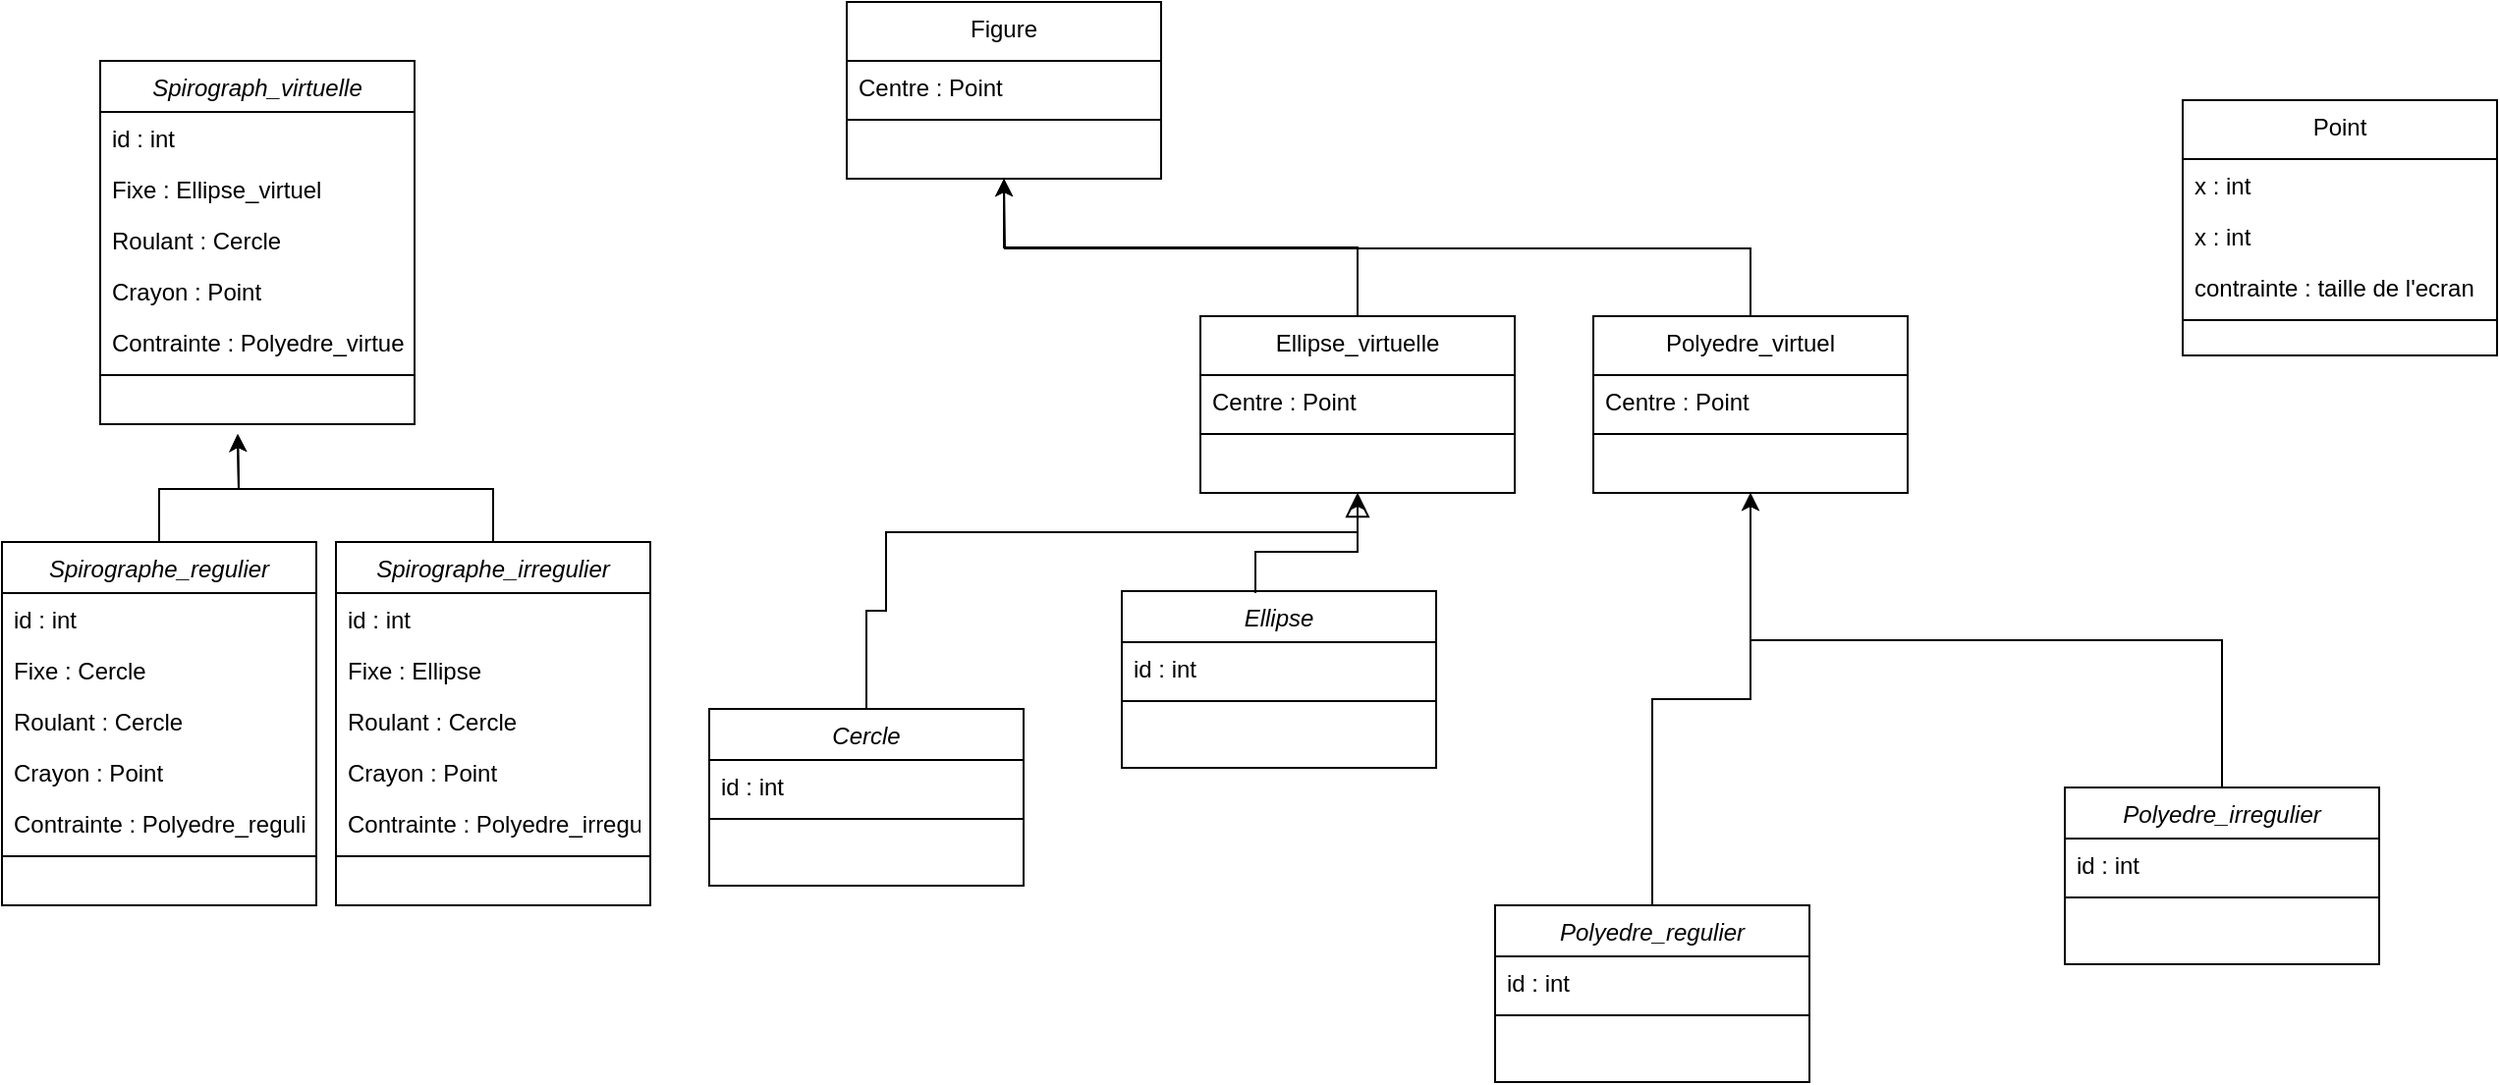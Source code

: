 <mxfile version="24.9.3">
  <diagram id="C5RBs43oDa-KdzZeNtuy" name="Page-1">
    <mxGraphModel dx="441" dy="790" grid="1" gridSize="10" guides="1" tooltips="1" connect="1" arrows="1" fold="1" page="1" pageScale="1" pageWidth="827" pageHeight="1169" math="0" shadow="0">
      <root>
        <mxCell id="WIyWlLk6GJQsqaUBKTNV-0" />
        <mxCell id="WIyWlLk6GJQsqaUBKTNV-1" parent="WIyWlLk6GJQsqaUBKTNV-0" />
        <mxCell id="zkfFHV4jXpPFQw0GAbJ--0" value="Spirograph_virtuelle" style="swimlane;fontStyle=2;align=center;verticalAlign=top;childLayout=stackLayout;horizontal=1;startSize=26;horizontalStack=0;resizeParent=1;resizeLast=0;collapsible=1;marginBottom=0;rounded=0;shadow=0;strokeWidth=1;" parent="WIyWlLk6GJQsqaUBKTNV-1" vertex="1">
          <mxGeometry x="60" y="40" width="160" height="185" as="geometry">
            <mxRectangle x="230" y="140" width="160" height="26" as="alternateBounds" />
          </mxGeometry>
        </mxCell>
        <mxCell id="zkfFHV4jXpPFQw0GAbJ--1" value="id : int" style="text;align=left;verticalAlign=top;spacingLeft=4;spacingRight=4;overflow=hidden;rotatable=0;points=[[0,0.5],[1,0.5]];portConstraint=eastwest;" parent="zkfFHV4jXpPFQw0GAbJ--0" vertex="1">
          <mxGeometry y="26" width="160" height="26" as="geometry" />
        </mxCell>
        <mxCell id="zkfFHV4jXpPFQw0GAbJ--2" value="Fixe : Ellipse_virtuel" style="text;align=left;verticalAlign=top;spacingLeft=4;spacingRight=4;overflow=hidden;rotatable=0;points=[[0,0.5],[1,0.5]];portConstraint=eastwest;rounded=0;shadow=0;html=0;" parent="zkfFHV4jXpPFQw0GAbJ--0" vertex="1">
          <mxGeometry y="52" width="160" height="26" as="geometry" />
        </mxCell>
        <mxCell id="TUDsm-XgNNnCpX9dQ1m_-0" value="Roulant : Cercle" style="text;align=left;verticalAlign=top;spacingLeft=4;spacingRight=4;overflow=hidden;rotatable=0;points=[[0,0.5],[1,0.5]];portConstraint=eastwest;rounded=0;shadow=0;html=0;" parent="zkfFHV4jXpPFQw0GAbJ--0" vertex="1">
          <mxGeometry y="78" width="160" height="26" as="geometry" />
        </mxCell>
        <mxCell id="TUDsm-XgNNnCpX9dQ1m_-1" value="Crayon : Point" style="text;align=left;verticalAlign=top;spacingLeft=4;spacingRight=4;overflow=hidden;rotatable=0;points=[[0,0.5],[1,0.5]];portConstraint=eastwest;rounded=0;shadow=0;html=0;" parent="zkfFHV4jXpPFQw0GAbJ--0" vertex="1">
          <mxGeometry y="104" width="160" height="26" as="geometry" />
        </mxCell>
        <mxCell id="_BAvB3OfVpKcY2HnQEDT-11" value="Contrainte : Polyedre_virtuel" style="text;align=left;verticalAlign=top;spacingLeft=4;spacingRight=4;overflow=hidden;rotatable=0;points=[[0,0.5],[1,0.5]];portConstraint=eastwest;rounded=0;shadow=0;html=0;" vertex="1" parent="zkfFHV4jXpPFQw0GAbJ--0">
          <mxGeometry y="130" width="160" height="26" as="geometry" />
        </mxCell>
        <mxCell id="zkfFHV4jXpPFQw0GAbJ--4" value="" style="line;html=1;strokeWidth=1;align=left;verticalAlign=middle;spacingTop=-1;spacingLeft=3;spacingRight=3;rotatable=0;labelPosition=right;points=[];portConstraint=eastwest;" parent="zkfFHV4jXpPFQw0GAbJ--0" vertex="1">
          <mxGeometry y="156" width="160" height="8" as="geometry" />
        </mxCell>
        <mxCell id="zkfFHV4jXpPFQw0GAbJ--17" value="Figure" style="swimlane;fontStyle=0;align=center;verticalAlign=top;childLayout=stackLayout;horizontal=1;startSize=30;horizontalStack=0;resizeParent=1;resizeLast=0;collapsible=1;marginBottom=0;rounded=0;shadow=0;strokeWidth=1;" parent="WIyWlLk6GJQsqaUBKTNV-1" vertex="1">
          <mxGeometry x="440" y="10" width="160" height="90" as="geometry">
            <mxRectangle x="550" y="140" width="160" height="26" as="alternateBounds" />
          </mxGeometry>
        </mxCell>
        <mxCell id="zkfFHV4jXpPFQw0GAbJ--18" value="Centre : Point" style="text;align=left;verticalAlign=top;spacingLeft=4;spacingRight=4;overflow=hidden;rotatable=0;points=[[0,0.5],[1,0.5]];portConstraint=eastwest;" parent="zkfFHV4jXpPFQw0GAbJ--17" vertex="1">
          <mxGeometry y="30" width="160" height="26" as="geometry" />
        </mxCell>
        <mxCell id="zkfFHV4jXpPFQw0GAbJ--23" value="" style="line;html=1;strokeWidth=1;align=left;verticalAlign=middle;spacingTop=-1;spacingLeft=3;spacingRight=3;rotatable=0;labelPosition=right;points=[];portConstraint=eastwest;" parent="zkfFHV4jXpPFQw0GAbJ--17" vertex="1">
          <mxGeometry y="56" width="160" height="8" as="geometry" />
        </mxCell>
        <mxCell id="TUDsm-XgNNnCpX9dQ1m_-4" value="Ellipse" style="swimlane;fontStyle=2;align=center;verticalAlign=top;childLayout=stackLayout;horizontal=1;startSize=26;horizontalStack=0;resizeParent=1;resizeLast=0;collapsible=1;marginBottom=0;rounded=0;shadow=0;strokeWidth=1;" parent="WIyWlLk6GJQsqaUBKTNV-1" vertex="1">
          <mxGeometry x="580" y="310" width="160" height="90" as="geometry">
            <mxRectangle x="230" y="140" width="160" height="26" as="alternateBounds" />
          </mxGeometry>
        </mxCell>
        <mxCell id="TUDsm-XgNNnCpX9dQ1m_-5" value="id : int" style="text;align=left;verticalAlign=top;spacingLeft=4;spacingRight=4;overflow=hidden;rotatable=0;points=[[0,0.5],[1,0.5]];portConstraint=eastwest;" parent="TUDsm-XgNNnCpX9dQ1m_-4" vertex="1">
          <mxGeometry y="26" width="160" height="26" as="geometry" />
        </mxCell>
        <mxCell id="TUDsm-XgNNnCpX9dQ1m_-9" value="" style="line;html=1;strokeWidth=1;align=left;verticalAlign=middle;spacingTop=-1;spacingLeft=3;spacingRight=3;rotatable=0;labelPosition=right;points=[];portConstraint=eastwest;" parent="TUDsm-XgNNnCpX9dQ1m_-4" vertex="1">
          <mxGeometry y="52" width="160" height="8" as="geometry" />
        </mxCell>
        <mxCell id="TUDsm-XgNNnCpX9dQ1m_-42" style="edgeStyle=orthogonalEdgeStyle;rounded=0;orthogonalLoop=1;jettySize=auto;html=1;exitX=0.5;exitY=0;exitDx=0;exitDy=0;entryX=0.5;entryY=1;entryDx=0;entryDy=0;" parent="WIyWlLk6GJQsqaUBKTNV-1" source="TUDsm-XgNNnCpX9dQ1m_-11" target="_BAvB3OfVpKcY2HnQEDT-19" edge="1">
          <mxGeometry relative="1" as="geometry">
            <mxPoint x="690" y="270" as="targetPoint" />
            <Array as="points">
              <mxPoint x="450" y="320" />
              <mxPoint x="460" y="320" />
              <mxPoint x="460" y="280" />
              <mxPoint x="700" y="280" />
            </Array>
          </mxGeometry>
        </mxCell>
        <mxCell id="TUDsm-XgNNnCpX9dQ1m_-11" value="Cercle" style="swimlane;fontStyle=2;align=center;verticalAlign=top;childLayout=stackLayout;horizontal=1;startSize=26;horizontalStack=0;resizeParent=1;resizeLast=0;collapsible=1;marginBottom=0;rounded=0;shadow=0;strokeWidth=1;" parent="WIyWlLk6GJQsqaUBKTNV-1" vertex="1">
          <mxGeometry x="370" y="370" width="160" height="90" as="geometry">
            <mxRectangle x="230" y="140" width="160" height="26" as="alternateBounds" />
          </mxGeometry>
        </mxCell>
        <mxCell id="TUDsm-XgNNnCpX9dQ1m_-12" value="id : int" style="text;align=left;verticalAlign=top;spacingLeft=4;spacingRight=4;overflow=hidden;rotatable=0;points=[[0,0.5],[1,0.5]];portConstraint=eastwest;" parent="TUDsm-XgNNnCpX9dQ1m_-11" vertex="1">
          <mxGeometry y="26" width="160" height="26" as="geometry" />
        </mxCell>
        <mxCell id="TUDsm-XgNNnCpX9dQ1m_-13" value="" style="line;html=1;strokeWidth=1;align=left;verticalAlign=middle;spacingTop=-1;spacingLeft=3;spacingRight=3;rotatable=0;labelPosition=right;points=[];portConstraint=eastwest;" parent="TUDsm-XgNNnCpX9dQ1m_-11" vertex="1">
          <mxGeometry y="52" width="160" height="8" as="geometry" />
        </mxCell>
        <mxCell id="TUDsm-XgNNnCpX9dQ1m_-26" value="" style="endArrow=block;endSize=10;endFill=0;shadow=0;strokeWidth=1;rounded=0;curved=0;edgeStyle=elbowEdgeStyle;elbow=vertical;entryX=0.5;entryY=1;entryDx=0;entryDy=0;exitX=0.425;exitY=0.011;exitDx=0;exitDy=0;exitPerimeter=0;" parent="WIyWlLk6GJQsqaUBKTNV-1" source="TUDsm-XgNNnCpX9dQ1m_-4" target="_BAvB3OfVpKcY2HnQEDT-19" edge="1">
          <mxGeometry width="160" relative="1" as="geometry">
            <mxPoint x="210" y="240" as="sourcePoint" />
            <mxPoint x="300" y="120" as="targetPoint" />
            <Array as="points">
              <mxPoint x="710" y="290" />
              <mxPoint x="980" y="340" />
              <mxPoint x="500" y="160" />
            </Array>
          </mxGeometry>
        </mxCell>
        <mxCell id="TUDsm-XgNNnCpX9dQ1m_-37" value="Point" style="swimlane;fontStyle=0;align=center;verticalAlign=top;childLayout=stackLayout;horizontal=1;startSize=30;horizontalStack=0;resizeParent=1;resizeLast=0;collapsible=1;marginBottom=0;rounded=0;shadow=0;strokeWidth=1;" parent="WIyWlLk6GJQsqaUBKTNV-1" vertex="1">
          <mxGeometry x="1120" y="60" width="160" height="130" as="geometry">
            <mxRectangle x="550" y="140" width="160" height="26" as="alternateBounds" />
          </mxGeometry>
        </mxCell>
        <mxCell id="TUDsm-XgNNnCpX9dQ1m_-38" value="x : int&#xa;" style="text;align=left;verticalAlign=top;spacingLeft=4;spacingRight=4;overflow=hidden;rotatable=0;points=[[0,0.5],[1,0.5]];portConstraint=eastwest;" parent="TUDsm-XgNNnCpX9dQ1m_-37" vertex="1">
          <mxGeometry y="30" width="160" height="26" as="geometry" />
        </mxCell>
        <mxCell id="_BAvB3OfVpKcY2HnQEDT-34" value="x : int&#xa;&#xa;&#xa;" style="text;align=left;verticalAlign=top;spacingLeft=4;spacingRight=4;overflow=hidden;rotatable=0;points=[[0,0.5],[1,0.5]];portConstraint=eastwest;" vertex="1" parent="TUDsm-XgNNnCpX9dQ1m_-37">
          <mxGeometry y="56" width="160" height="26" as="geometry" />
        </mxCell>
        <mxCell id="TUDsm-XgNNnCpX9dQ1m_-40" value="contrainte : taille de l&#39;ecran" style="text;align=left;verticalAlign=top;spacingLeft=4;spacingRight=4;overflow=hidden;rotatable=0;points=[[0,0.5],[1,0.5]];portConstraint=eastwest;" parent="TUDsm-XgNNnCpX9dQ1m_-37" vertex="1">
          <mxGeometry y="82" width="160" height="26" as="geometry" />
        </mxCell>
        <mxCell id="TUDsm-XgNNnCpX9dQ1m_-39" value="" style="line;html=1;strokeWidth=1;align=left;verticalAlign=middle;spacingTop=-1;spacingLeft=3;spacingRight=3;rotatable=0;labelPosition=right;points=[];portConstraint=eastwest;" parent="TUDsm-XgNNnCpX9dQ1m_-37" vertex="1">
          <mxGeometry y="108" width="160" height="8" as="geometry" />
        </mxCell>
        <mxCell id="_BAvB3OfVpKcY2HnQEDT-9" style="edgeStyle=orthogonalEdgeStyle;rounded=0;orthogonalLoop=1;jettySize=auto;html=1;exitX=0.5;exitY=0;exitDx=0;exitDy=0;entryX=0.5;entryY=1;entryDx=0;entryDy=0;" edge="1" parent="WIyWlLk6GJQsqaUBKTNV-1" source="_BAvB3OfVpKcY2HnQEDT-3" target="_BAvB3OfVpKcY2HnQEDT-22">
          <mxGeometry relative="1" as="geometry">
            <mxPoint x="950" y="350" as="targetPoint" />
          </mxGeometry>
        </mxCell>
        <mxCell id="_BAvB3OfVpKcY2HnQEDT-3" value="Polyedre_irregulier" style="swimlane;fontStyle=2;align=center;verticalAlign=top;childLayout=stackLayout;horizontal=1;startSize=26;horizontalStack=0;resizeParent=1;resizeLast=0;collapsible=1;marginBottom=0;rounded=0;shadow=0;strokeWidth=1;" vertex="1" parent="WIyWlLk6GJQsqaUBKTNV-1">
          <mxGeometry x="1060" y="410" width="160" height="90" as="geometry">
            <mxRectangle x="230" y="140" width="160" height="26" as="alternateBounds" />
          </mxGeometry>
        </mxCell>
        <mxCell id="_BAvB3OfVpKcY2HnQEDT-4" value="id : int" style="text;align=left;verticalAlign=top;spacingLeft=4;spacingRight=4;overflow=hidden;rotatable=0;points=[[0,0.5],[1,0.5]];portConstraint=eastwest;" vertex="1" parent="_BAvB3OfVpKcY2HnQEDT-3">
          <mxGeometry y="26" width="160" height="26" as="geometry" />
        </mxCell>
        <mxCell id="_BAvB3OfVpKcY2HnQEDT-5" value="" style="line;html=1;strokeWidth=1;align=left;verticalAlign=middle;spacingTop=-1;spacingLeft=3;spacingRight=3;rotatable=0;labelPosition=right;points=[];portConstraint=eastwest;" vertex="1" parent="_BAvB3OfVpKcY2HnQEDT-3">
          <mxGeometry y="52" width="160" height="8" as="geometry" />
        </mxCell>
        <mxCell id="_BAvB3OfVpKcY2HnQEDT-10" style="edgeStyle=orthogonalEdgeStyle;rounded=0;orthogonalLoop=1;jettySize=auto;html=1;exitX=0.5;exitY=0;exitDx=0;exitDy=0;entryX=0.5;entryY=1;entryDx=0;entryDy=0;" edge="1" parent="WIyWlLk6GJQsqaUBKTNV-1" source="_BAvB3OfVpKcY2HnQEDT-6" target="_BAvB3OfVpKcY2HnQEDT-22">
          <mxGeometry relative="1" as="geometry">
            <mxPoint x="800" y="420" as="targetPoint" />
          </mxGeometry>
        </mxCell>
        <mxCell id="_BAvB3OfVpKcY2HnQEDT-6" value="Polyedre_regulier" style="swimlane;fontStyle=2;align=center;verticalAlign=top;childLayout=stackLayout;horizontal=1;startSize=26;horizontalStack=0;resizeParent=1;resizeLast=0;collapsible=1;marginBottom=0;rounded=0;shadow=0;strokeWidth=1;" vertex="1" parent="WIyWlLk6GJQsqaUBKTNV-1">
          <mxGeometry x="770" y="470" width="160" height="90" as="geometry">
            <mxRectangle x="230" y="140" width="160" height="26" as="alternateBounds" />
          </mxGeometry>
        </mxCell>
        <mxCell id="_BAvB3OfVpKcY2HnQEDT-7" value="id : int" style="text;align=left;verticalAlign=top;spacingLeft=4;spacingRight=4;overflow=hidden;rotatable=0;points=[[0,0.5],[1,0.5]];portConstraint=eastwest;" vertex="1" parent="_BAvB3OfVpKcY2HnQEDT-6">
          <mxGeometry y="26" width="160" height="26" as="geometry" />
        </mxCell>
        <mxCell id="_BAvB3OfVpKcY2HnQEDT-8" value="" style="line;html=1;strokeWidth=1;align=left;verticalAlign=middle;spacingTop=-1;spacingLeft=3;spacingRight=3;rotatable=0;labelPosition=right;points=[];portConstraint=eastwest;" vertex="1" parent="_BAvB3OfVpKcY2HnQEDT-6">
          <mxGeometry y="52" width="160" height="8" as="geometry" />
        </mxCell>
        <mxCell id="_BAvB3OfVpKcY2HnQEDT-32" style="edgeStyle=orthogonalEdgeStyle;rounded=0;orthogonalLoop=1;jettySize=auto;html=1;exitX=0.5;exitY=0;exitDx=0;exitDy=0;" edge="1" parent="WIyWlLk6GJQsqaUBKTNV-1" source="_BAvB3OfVpKcY2HnQEDT-12">
          <mxGeometry relative="1" as="geometry">
            <mxPoint x="130" y="230" as="targetPoint" />
          </mxGeometry>
        </mxCell>
        <mxCell id="_BAvB3OfVpKcY2HnQEDT-12" value="Spirographe_regulier" style="swimlane;fontStyle=2;align=center;verticalAlign=top;childLayout=stackLayout;horizontal=1;startSize=26;horizontalStack=0;resizeParent=1;resizeLast=0;collapsible=1;marginBottom=0;rounded=0;shadow=0;strokeWidth=1;" vertex="1" parent="WIyWlLk6GJQsqaUBKTNV-1">
          <mxGeometry x="10" y="285" width="160" height="185" as="geometry">
            <mxRectangle x="230" y="140" width="160" height="26" as="alternateBounds" />
          </mxGeometry>
        </mxCell>
        <mxCell id="_BAvB3OfVpKcY2HnQEDT-13" value="id : int" style="text;align=left;verticalAlign=top;spacingLeft=4;spacingRight=4;overflow=hidden;rotatable=0;points=[[0,0.5],[1,0.5]];portConstraint=eastwest;" vertex="1" parent="_BAvB3OfVpKcY2HnQEDT-12">
          <mxGeometry y="26" width="160" height="26" as="geometry" />
        </mxCell>
        <mxCell id="_BAvB3OfVpKcY2HnQEDT-14" value="Fixe : Cercle" style="text;align=left;verticalAlign=top;spacingLeft=4;spacingRight=4;overflow=hidden;rotatable=0;points=[[0,0.5],[1,0.5]];portConstraint=eastwest;rounded=0;shadow=0;html=0;" vertex="1" parent="_BAvB3OfVpKcY2HnQEDT-12">
          <mxGeometry y="52" width="160" height="26" as="geometry" />
        </mxCell>
        <mxCell id="_BAvB3OfVpKcY2HnQEDT-15" value="Roulant : Cercle" style="text;align=left;verticalAlign=top;spacingLeft=4;spacingRight=4;overflow=hidden;rotatable=0;points=[[0,0.5],[1,0.5]];portConstraint=eastwest;rounded=0;shadow=0;html=0;" vertex="1" parent="_BAvB3OfVpKcY2HnQEDT-12">
          <mxGeometry y="78" width="160" height="26" as="geometry" />
        </mxCell>
        <mxCell id="_BAvB3OfVpKcY2HnQEDT-16" value="Crayon : Point" style="text;align=left;verticalAlign=top;spacingLeft=4;spacingRight=4;overflow=hidden;rotatable=0;points=[[0,0.5],[1,0.5]];portConstraint=eastwest;rounded=0;shadow=0;html=0;" vertex="1" parent="_BAvB3OfVpKcY2HnQEDT-12">
          <mxGeometry y="104" width="160" height="26" as="geometry" />
        </mxCell>
        <mxCell id="_BAvB3OfVpKcY2HnQEDT-17" value="Contrainte : Polyedre_regulier" style="text;align=left;verticalAlign=top;spacingLeft=4;spacingRight=4;overflow=hidden;rotatable=0;points=[[0,0.5],[1,0.5]];portConstraint=eastwest;rounded=0;shadow=0;html=0;" vertex="1" parent="_BAvB3OfVpKcY2HnQEDT-12">
          <mxGeometry y="130" width="160" height="26" as="geometry" />
        </mxCell>
        <mxCell id="_BAvB3OfVpKcY2HnQEDT-18" value="" style="line;html=1;strokeWidth=1;align=left;verticalAlign=middle;spacingTop=-1;spacingLeft=3;spacingRight=3;rotatable=0;labelPosition=right;points=[];portConstraint=eastwest;" vertex="1" parent="_BAvB3OfVpKcY2HnQEDT-12">
          <mxGeometry y="156" width="160" height="8" as="geometry" />
        </mxCell>
        <mxCell id="_BAvB3OfVpKcY2HnQEDT-36" style="edgeStyle=orthogonalEdgeStyle;rounded=0;orthogonalLoop=1;jettySize=auto;html=1;exitX=0.5;exitY=0;exitDx=0;exitDy=0;entryX=0.5;entryY=1;entryDx=0;entryDy=0;" edge="1" parent="WIyWlLk6GJQsqaUBKTNV-1" source="_BAvB3OfVpKcY2HnQEDT-19" target="zkfFHV4jXpPFQw0GAbJ--17">
          <mxGeometry relative="1" as="geometry" />
        </mxCell>
        <mxCell id="_BAvB3OfVpKcY2HnQEDT-19" value="Ellipse_virtuelle" style="swimlane;fontStyle=0;align=center;verticalAlign=top;childLayout=stackLayout;horizontal=1;startSize=30;horizontalStack=0;resizeParent=1;resizeLast=0;collapsible=1;marginBottom=0;rounded=0;shadow=0;strokeWidth=1;" vertex="1" parent="WIyWlLk6GJQsqaUBKTNV-1">
          <mxGeometry x="620" y="170" width="160" height="90" as="geometry">
            <mxRectangle x="550" y="140" width="160" height="26" as="alternateBounds" />
          </mxGeometry>
        </mxCell>
        <mxCell id="_BAvB3OfVpKcY2HnQEDT-20" value="Centre : Point" style="text;align=left;verticalAlign=top;spacingLeft=4;spacingRight=4;overflow=hidden;rotatable=0;points=[[0,0.5],[1,0.5]];portConstraint=eastwest;" vertex="1" parent="_BAvB3OfVpKcY2HnQEDT-19">
          <mxGeometry y="30" width="160" height="26" as="geometry" />
        </mxCell>
        <mxCell id="_BAvB3OfVpKcY2HnQEDT-21" value="" style="line;html=1;strokeWidth=1;align=left;verticalAlign=middle;spacingTop=-1;spacingLeft=3;spacingRight=3;rotatable=0;labelPosition=right;points=[];portConstraint=eastwest;" vertex="1" parent="_BAvB3OfVpKcY2HnQEDT-19">
          <mxGeometry y="56" width="160" height="8" as="geometry" />
        </mxCell>
        <mxCell id="_BAvB3OfVpKcY2HnQEDT-37" style="edgeStyle=orthogonalEdgeStyle;rounded=0;orthogonalLoop=1;jettySize=auto;html=1;exitX=0.5;exitY=0;exitDx=0;exitDy=0;" edge="1" parent="WIyWlLk6GJQsqaUBKTNV-1" source="_BAvB3OfVpKcY2HnQEDT-22">
          <mxGeometry relative="1" as="geometry">
            <mxPoint x="520" y="100" as="targetPoint" />
          </mxGeometry>
        </mxCell>
        <mxCell id="_BAvB3OfVpKcY2HnQEDT-22" value="Polyedre_virtuel" style="swimlane;fontStyle=0;align=center;verticalAlign=top;childLayout=stackLayout;horizontal=1;startSize=30;horizontalStack=0;resizeParent=1;resizeLast=0;collapsible=1;marginBottom=0;rounded=0;shadow=0;strokeWidth=1;" vertex="1" parent="WIyWlLk6GJQsqaUBKTNV-1">
          <mxGeometry x="820" y="170" width="160" height="90" as="geometry">
            <mxRectangle x="550" y="140" width="160" height="26" as="alternateBounds" />
          </mxGeometry>
        </mxCell>
        <mxCell id="_BAvB3OfVpKcY2HnQEDT-23" value="Centre : Point" style="text;align=left;verticalAlign=top;spacingLeft=4;spacingRight=4;overflow=hidden;rotatable=0;points=[[0,0.5],[1,0.5]];portConstraint=eastwest;" vertex="1" parent="_BAvB3OfVpKcY2HnQEDT-22">
          <mxGeometry y="30" width="160" height="26" as="geometry" />
        </mxCell>
        <mxCell id="_BAvB3OfVpKcY2HnQEDT-24" value="" style="line;html=1;strokeWidth=1;align=left;verticalAlign=middle;spacingTop=-1;spacingLeft=3;spacingRight=3;rotatable=0;labelPosition=right;points=[];portConstraint=eastwest;" vertex="1" parent="_BAvB3OfVpKcY2HnQEDT-22">
          <mxGeometry y="56" width="160" height="8" as="geometry" />
        </mxCell>
        <mxCell id="_BAvB3OfVpKcY2HnQEDT-33" style="edgeStyle=orthogonalEdgeStyle;rounded=0;orthogonalLoop=1;jettySize=auto;html=1;exitX=0.5;exitY=0;exitDx=0;exitDy=0;" edge="1" parent="WIyWlLk6GJQsqaUBKTNV-1" source="_BAvB3OfVpKcY2HnQEDT-25">
          <mxGeometry relative="1" as="geometry">
            <mxPoint x="130" y="230" as="targetPoint" />
          </mxGeometry>
        </mxCell>
        <mxCell id="_BAvB3OfVpKcY2HnQEDT-25" value="Spirographe_irregulier" style="swimlane;fontStyle=2;align=center;verticalAlign=top;childLayout=stackLayout;horizontal=1;startSize=26;horizontalStack=0;resizeParent=1;resizeLast=0;collapsible=1;marginBottom=0;rounded=0;shadow=0;strokeWidth=1;" vertex="1" parent="WIyWlLk6GJQsqaUBKTNV-1">
          <mxGeometry x="180" y="285" width="160" height="185" as="geometry">
            <mxRectangle x="230" y="140" width="160" height="26" as="alternateBounds" />
          </mxGeometry>
        </mxCell>
        <mxCell id="_BAvB3OfVpKcY2HnQEDT-26" value="id : int" style="text;align=left;verticalAlign=top;spacingLeft=4;spacingRight=4;overflow=hidden;rotatable=0;points=[[0,0.5],[1,0.5]];portConstraint=eastwest;" vertex="1" parent="_BAvB3OfVpKcY2HnQEDT-25">
          <mxGeometry y="26" width="160" height="26" as="geometry" />
        </mxCell>
        <mxCell id="_BAvB3OfVpKcY2HnQEDT-27" value="Fixe : Ellipse" style="text;align=left;verticalAlign=top;spacingLeft=4;spacingRight=4;overflow=hidden;rotatable=0;points=[[0,0.5],[1,0.5]];portConstraint=eastwest;rounded=0;shadow=0;html=0;" vertex="1" parent="_BAvB3OfVpKcY2HnQEDT-25">
          <mxGeometry y="52" width="160" height="26" as="geometry" />
        </mxCell>
        <mxCell id="_BAvB3OfVpKcY2HnQEDT-28" value="Roulant : Cercle" style="text;align=left;verticalAlign=top;spacingLeft=4;spacingRight=4;overflow=hidden;rotatable=0;points=[[0,0.5],[1,0.5]];portConstraint=eastwest;rounded=0;shadow=0;html=0;" vertex="1" parent="_BAvB3OfVpKcY2HnQEDT-25">
          <mxGeometry y="78" width="160" height="26" as="geometry" />
        </mxCell>
        <mxCell id="_BAvB3OfVpKcY2HnQEDT-29" value="Crayon : Point" style="text;align=left;verticalAlign=top;spacingLeft=4;spacingRight=4;overflow=hidden;rotatable=0;points=[[0,0.5],[1,0.5]];portConstraint=eastwest;rounded=0;shadow=0;html=0;" vertex="1" parent="_BAvB3OfVpKcY2HnQEDT-25">
          <mxGeometry y="104" width="160" height="26" as="geometry" />
        </mxCell>
        <mxCell id="_BAvB3OfVpKcY2HnQEDT-30" value="Contrainte : Polyedre_irregulier" style="text;align=left;verticalAlign=top;spacingLeft=4;spacingRight=4;overflow=hidden;rotatable=0;points=[[0,0.5],[1,0.5]];portConstraint=eastwest;rounded=0;shadow=0;html=0;" vertex="1" parent="_BAvB3OfVpKcY2HnQEDT-25">
          <mxGeometry y="130" width="160" height="26" as="geometry" />
        </mxCell>
        <mxCell id="_BAvB3OfVpKcY2HnQEDT-31" value="" style="line;html=1;strokeWidth=1;align=left;verticalAlign=middle;spacingTop=-1;spacingLeft=3;spacingRight=3;rotatable=0;labelPosition=right;points=[];portConstraint=eastwest;" vertex="1" parent="_BAvB3OfVpKcY2HnQEDT-25">
          <mxGeometry y="156" width="160" height="8" as="geometry" />
        </mxCell>
      </root>
    </mxGraphModel>
  </diagram>
</mxfile>
